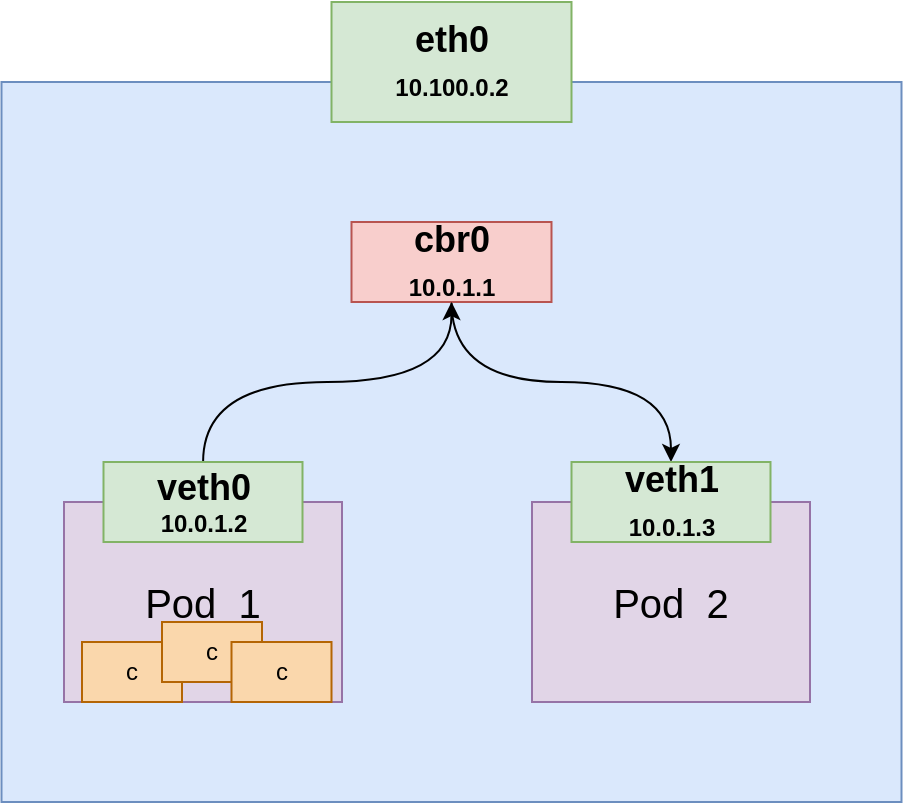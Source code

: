 <mxfile version="13.10.0" type="embed">
    <diagram id="LqQsAi8BxRrqds0nNTbS" name="Page-1">
        <mxGraphModel dx="568" dy="472" grid="1" gridSize="10" guides="1" tooltips="1" connect="1" arrows="1" fold="1" page="1" pageScale="1" pageWidth="827" pageHeight="1169" math="0" shadow="0">
            <root>
                <mxCell id="0"/>
                <mxCell id="1" parent="0"/>
                <mxCell id="9" value="" style="rounded=0;whiteSpace=wrap;html=1;fillColor=#dae8fc;strokeColor=#6c8ebf;" parent="1" vertex="1">
                    <mxGeometry x="259.75" y="250" width="450" height="360" as="geometry"/>
                </mxCell>
                <mxCell id="5" value="&lt;font style=&quot;font-size: 18px&quot; color=&quot;#000000&quot;&gt;&lt;b&gt;eth0&lt;br&gt;&lt;/b&gt;&lt;/font&gt;&lt;b style=&quot;color: rgb(0 , 0 , 0)&quot;&gt;10.100.0.2&lt;/b&gt;&lt;font style=&quot;font-size: 18px&quot; color=&quot;#000000&quot;&gt;&lt;b&gt;&lt;br&gt;&lt;/b&gt;&lt;/font&gt;" style="rounded=0;whiteSpace=wrap;html=1;fillColor=#d5e8d4;strokeColor=#82b366;" parent="1" vertex="1">
                    <mxGeometry x="424.75" y="210" width="120" height="60" as="geometry"/>
                </mxCell>
                <mxCell id="17" style="edgeStyle=orthogonalEdgeStyle;curved=1;rounded=0;orthogonalLoop=1;jettySize=auto;html=1;exitX=0.5;exitY=1;exitDx=0;exitDy=0;entryX=0.5;entryY=0;entryDx=0;entryDy=0;strokeColor=#000000;" parent="1" source="6" target="13" edge="1">
                    <mxGeometry relative="1" as="geometry"/>
                </mxCell>
                <mxCell id="6" value="&lt;font style=&quot;font-size: 18px&quot; color=&quot;#000000&quot;&gt;&lt;b&gt;cbr0&lt;br&gt;&lt;/b&gt;&lt;/font&gt;&lt;b style=&quot;color: rgb(0 , 0 , 0)&quot;&gt;10.0.1.1&lt;/b&gt;&lt;font style=&quot;font-size: 18px&quot; color=&quot;#000000&quot;&gt;&lt;b&gt;&lt;br&gt;&lt;/b&gt;&lt;/font&gt;" style="rounded=0;whiteSpace=wrap;html=1;fillColor=#f8cecc;strokeColor=#b85450;" parent="1" vertex="1">
                    <mxGeometry x="434.75" y="320" width="100" height="40" as="geometry"/>
                </mxCell>
                <mxCell id="10" value="&lt;font color=&quot;#000000&quot; style=&quot;font-size: 20px&quot;&gt;Pod&amp;nbsp; 1&lt;/font&gt;" style="rounded=0;whiteSpace=wrap;html=1;fillColor=#e1d5e7;strokeColor=#9673a6;" parent="1" vertex="1">
                    <mxGeometry x="291" y="460" width="139" height="100" as="geometry"/>
                </mxCell>
                <mxCell id="11" value="&lt;span style=&quot;color: rgb(0 , 0 , 0) ; font-size: 20px&quot;&gt;Pod&amp;nbsp; 2&lt;/span&gt;" style="rounded=0;whiteSpace=wrap;html=1;fillColor=#e1d5e7;strokeColor=#9673a6;" parent="1" vertex="1">
                    <mxGeometry x="525" y="460" width="139" height="100" as="geometry"/>
                </mxCell>
                <mxCell id="18" style="edgeStyle=orthogonalEdgeStyle;curved=1;rounded=0;orthogonalLoop=1;jettySize=auto;html=1;entryX=0.5;entryY=1;entryDx=0;entryDy=0;strokeColor=#000000;" parent="1" source="12" target="6" edge="1">
                    <mxGeometry relative="1" as="geometry">
                        <Array as="points">
                            <mxPoint x="361" y="400"/>
                            <mxPoint x="485" y="400"/>
                        </Array>
                    </mxGeometry>
                </mxCell>
                <mxCell id="12" value="&lt;font color=&quot;#000000&quot;&gt;&lt;b&gt;&lt;span style=&quot;font-size: 18px&quot;&gt;veth0&lt;/span&gt;&lt;br&gt;&lt;font style=&quot;font-size: 12px&quot;&gt;10.0.1.2&lt;/font&gt;&lt;br&gt;&lt;/b&gt;&lt;/font&gt;" style="rounded=0;whiteSpace=wrap;html=1;fillColor=#d5e8d4;strokeColor=#82b366;" parent="1" vertex="1">
                    <mxGeometry x="310.75" y="440" width="99.5" height="40" as="geometry"/>
                </mxCell>
                <mxCell id="13" value="&lt;font style=&quot;font-size: 18px&quot; color=&quot;#000000&quot;&gt;&lt;b&gt;veth1&lt;br&gt;&lt;/b&gt;&lt;/font&gt;&lt;b style=&quot;color: rgb(0 , 0 , 0)&quot;&gt;10.0.1.3&lt;/b&gt;&lt;font style=&quot;font-size: 18px&quot; color=&quot;#000000&quot;&gt;&lt;b&gt;&lt;br&gt;&lt;/b&gt;&lt;/font&gt;" style="rounded=0;whiteSpace=wrap;html=1;fillColor=#d5e8d4;strokeColor=#82b366;" parent="1" vertex="1">
                    <mxGeometry x="544.75" y="440" width="99.5" height="40" as="geometry"/>
                </mxCell>
                <mxCell id="19" value="&lt;font color=&quot;#000000&quot;&gt;c&lt;/font&gt;" style="rounded=0;whiteSpace=wrap;html=1;fillColor=#fad7ac;strokeColor=#b46504;" vertex="1" parent="1">
                    <mxGeometry x="300" y="530" width="50" height="30" as="geometry"/>
                </mxCell>
                <mxCell id="20" value="&lt;font color=&quot;#000000&quot;&gt;c&lt;/font&gt;" style="rounded=0;whiteSpace=wrap;html=1;fillColor=#fad7ac;strokeColor=#b46504;" vertex="1" parent="1">
                    <mxGeometry x="340" y="520" width="50" height="30" as="geometry"/>
                </mxCell>
                <mxCell id="21" value="&lt;font color=&quot;#000000&quot;&gt;c&lt;/font&gt;" style="rounded=0;whiteSpace=wrap;html=1;fillColor=#fad7ac;strokeColor=#b46504;" vertex="1" parent="1">
                    <mxGeometry x="374.75" y="530" width="50" height="30" as="geometry"/>
                </mxCell>
            </root>
        </mxGraphModel>
    </diagram>
</mxfile>